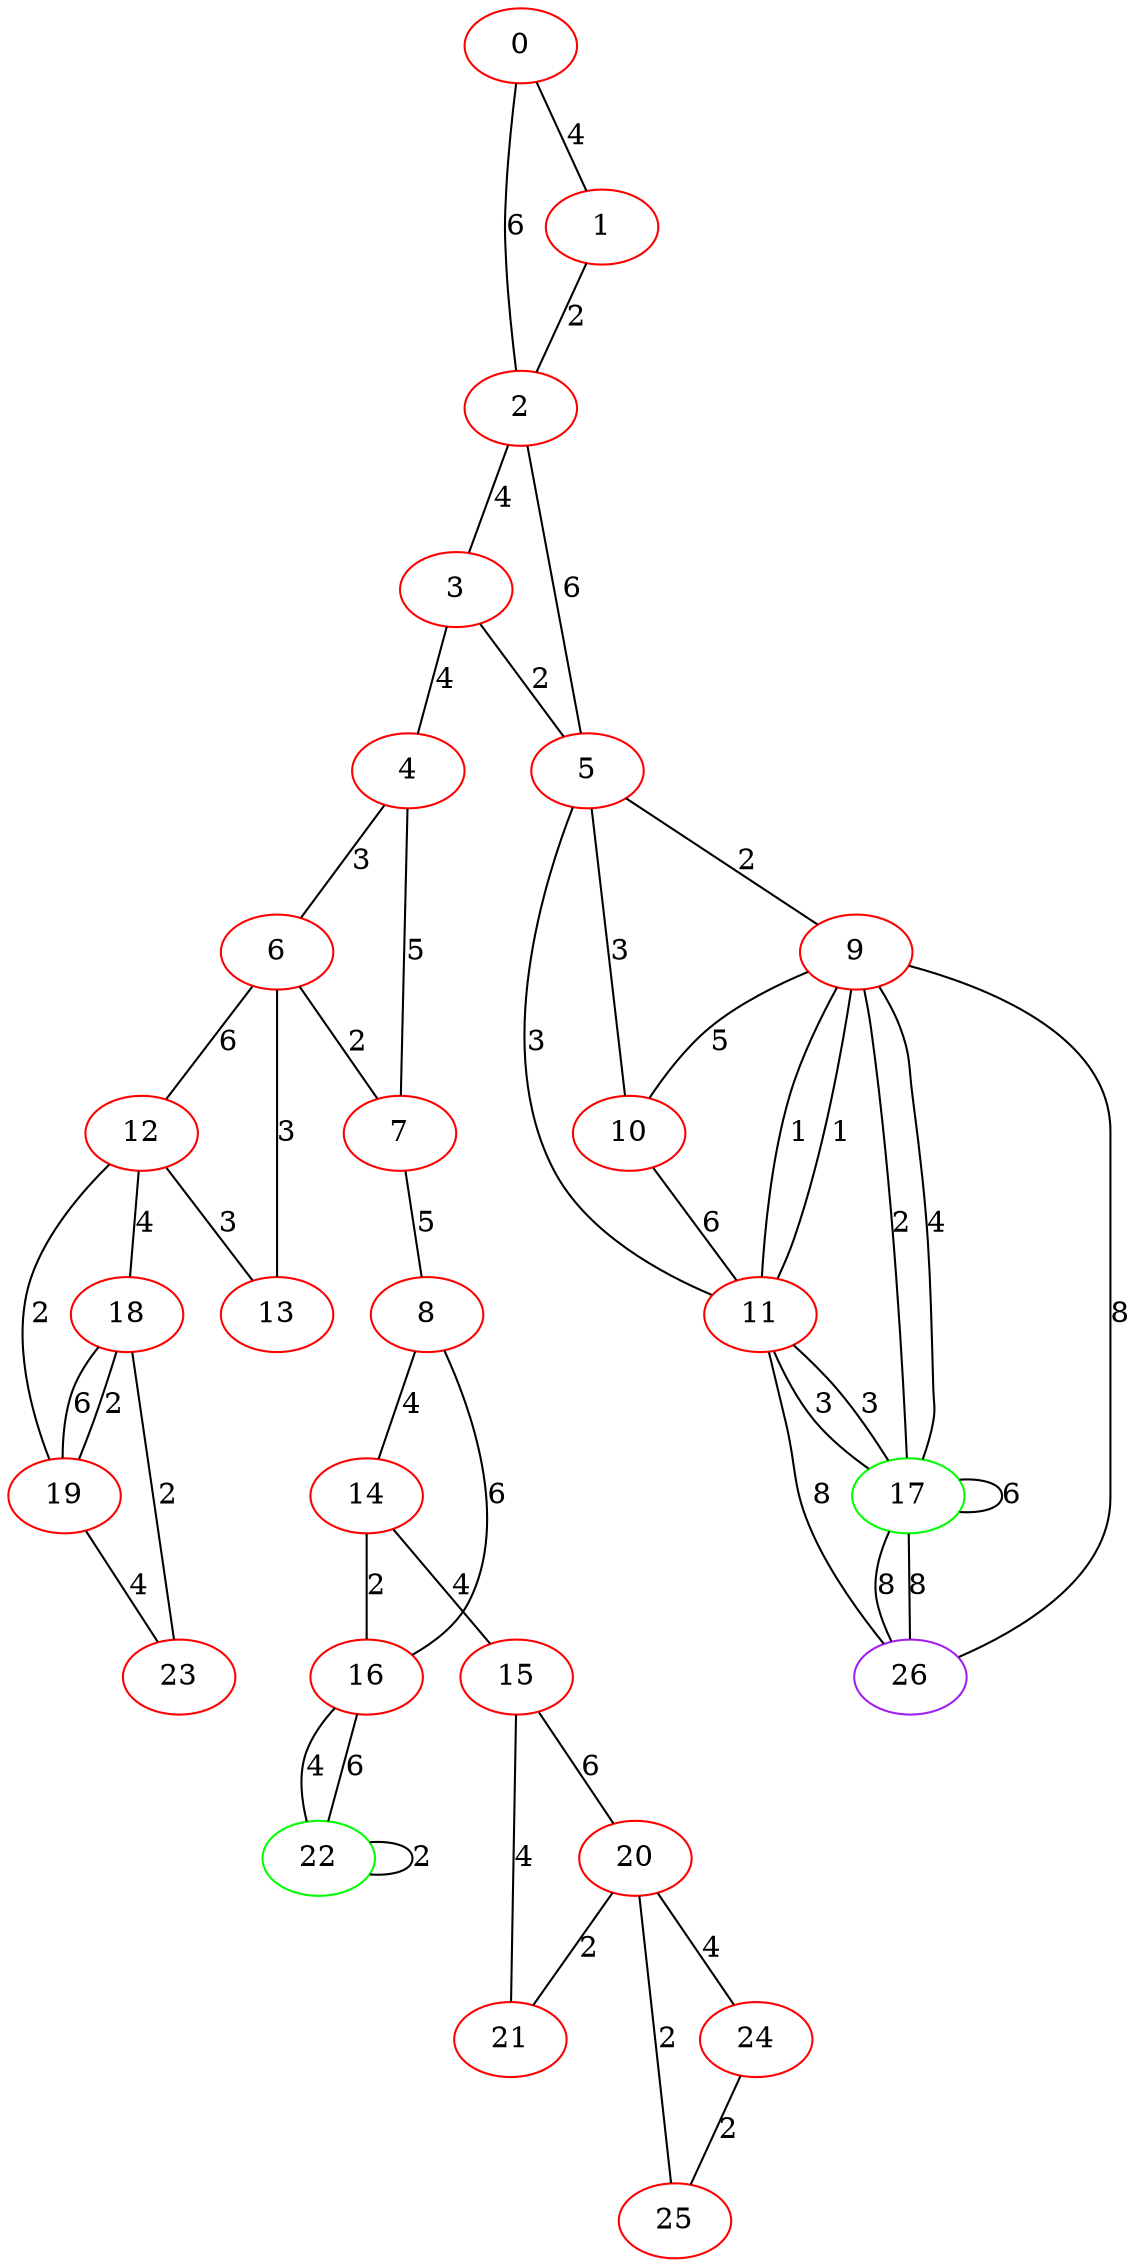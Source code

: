 graph "" {
0 [color=red, weight=1];
1 [color=red, weight=1];
2 [color=red, weight=1];
3 [color=red, weight=1];
4 [color=red, weight=1];
5 [color=red, weight=1];
6 [color=red, weight=1];
7 [color=red, weight=1];
8 [color=red, weight=1];
9 [color=red, weight=1];
10 [color=red, weight=1];
11 [color=red, weight=1];
12 [color=red, weight=1];
13 [color=red, weight=1];
14 [color=red, weight=1];
15 [color=red, weight=1];
16 [color=red, weight=1];
17 [color=green, weight=2];
18 [color=red, weight=1];
19 [color=red, weight=1];
20 [color=red, weight=1];
21 [color=red, weight=1];
22 [color=green, weight=2];
23 [color=red, weight=1];
24 [color=red, weight=1];
25 [color=red, weight=1];
26 [color=purple, weight=4];
0 -- 1  [key=0, label=4];
0 -- 2  [key=0, label=6];
1 -- 2  [key=0, label=2];
2 -- 3  [key=0, label=4];
2 -- 5  [key=0, label=6];
3 -- 4  [key=0, label=4];
3 -- 5  [key=0, label=2];
4 -- 6  [key=0, label=3];
4 -- 7  [key=0, label=5];
5 -- 9  [key=0, label=2];
5 -- 10  [key=0, label=3];
5 -- 11  [key=0, label=3];
6 -- 12  [key=0, label=6];
6 -- 13  [key=0, label=3];
6 -- 7  [key=0, label=2];
7 -- 8  [key=0, label=5];
8 -- 16  [key=0, label=6];
8 -- 14  [key=0, label=4];
9 -- 26  [key=0, label=8];
9 -- 17  [key=0, label=2];
9 -- 17  [key=1, label=4];
9 -- 10  [key=0, label=5];
9 -- 11  [key=0, label=1];
9 -- 11  [key=1, label=1];
10 -- 11  [key=0, label=6];
11 -- 26  [key=0, label=8];
11 -- 17  [key=0, label=3];
11 -- 17  [key=1, label=3];
12 -- 18  [key=0, label=4];
12 -- 19  [key=0, label=2];
12 -- 13  [key=0, label=3];
14 -- 16  [key=0, label=2];
14 -- 15  [key=0, label=4];
15 -- 20  [key=0, label=6];
15 -- 21  [key=0, label=4];
16 -- 22  [key=0, label=4];
16 -- 22  [key=1, label=6];
17 -- 26  [key=0, label=8];
17 -- 26  [key=1, label=8];
17 -- 17  [key=0, label=6];
18 -- 19  [key=0, label=6];
18 -- 19  [key=1, label=2];
18 -- 23  [key=0, label=2];
19 -- 23  [key=0, label=4];
20 -- 24  [key=0, label=4];
20 -- 25  [key=0, label=2];
20 -- 21  [key=0, label=2];
22 -- 22  [key=0, label=2];
24 -- 25  [key=0, label=2];
}
